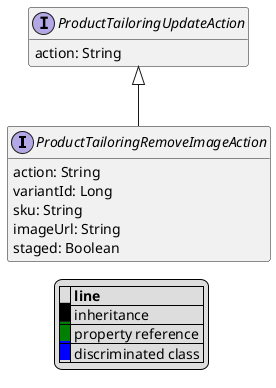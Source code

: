 @startuml

hide empty fields
hide empty methods
legend
|= |= line |
|<back:black>   </back>| inheritance |
|<back:green>   </back>| property reference |
|<back:blue>   </back>| discriminated class |
endlegend
interface ProductTailoringRemoveImageAction [[ProductTailoringRemoveImageAction.svg]] extends ProductTailoringUpdateAction {
    action: String
    variantId: Long
    sku: String
    imageUrl: String
    staged: Boolean
}
interface ProductTailoringUpdateAction [[ProductTailoringUpdateAction.svg]]  {
    action: String
}





@enduml
